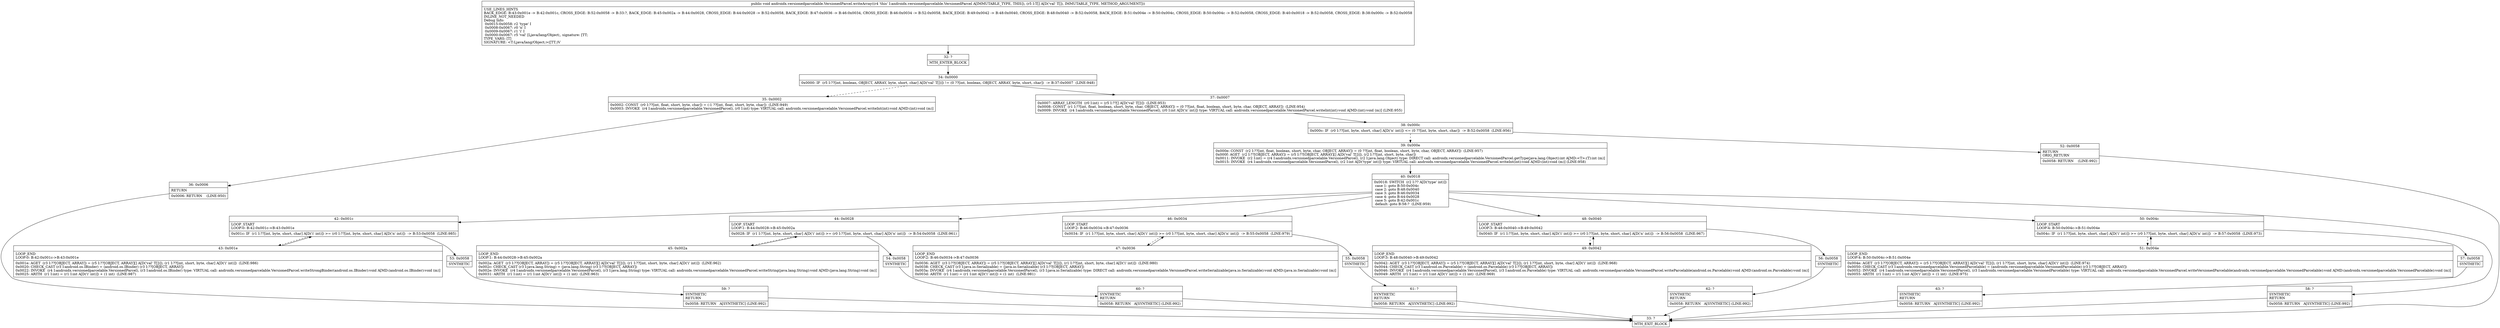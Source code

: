 digraph "CFG forandroidx.versionedparcelable.VersionedParcel.writeArray([Ljava\/lang\/Object;)V" {
Node_32 [shape=record,label="{32\:\ ?|MTH_ENTER_BLOCK\l}"];
Node_34 [shape=record,label="{34\:\ 0x0000|0x0000: IF  (r5 I:??[int, boolean, OBJECT, ARRAY, byte, short, char] A[D('val' T[])]) != (0 ??[int, boolean, OBJECT, ARRAY, byte, short, char])  \-\> B:37:0x0007  (LINE:948)\l}"];
Node_35 [shape=record,label="{35\:\ 0x0002|0x0002: CONST  (r0 I:??[int, float, short, byte, char]) = (\-1 ??[int, float, short, byte, char])  (LINE:949)\l0x0003: INVOKE  (r4 I:androidx.versionedparcelable.VersionedParcel), (r0 I:int) type: VIRTUAL call: androidx.versionedparcelable.VersionedParcel.writeInt(int):void A[MD:(int):void (m)]\l}"];
Node_36 [shape=record,label="{36\:\ 0x0006|RETURN\l|0x0006: RETURN    (LINE:950)\l}"];
Node_33 [shape=record,label="{33\:\ ?|MTH_EXIT_BLOCK\l}"];
Node_37 [shape=record,label="{37\:\ 0x0007|0x0007: ARRAY_LENGTH  (r0 I:int) = (r5 I:??[] A[D('val' T[])])  (LINE:953)\l0x0008: CONST  (r1 I:??[int, float, boolean, short, byte, char, OBJECT, ARRAY]) = (0 ??[int, float, boolean, short, byte, char, OBJECT, ARRAY])  (LINE:954)\l0x0009: INVOKE  (r4 I:androidx.versionedparcelable.VersionedParcel), (r0 I:int A[D('n' int)]) type: VIRTUAL call: androidx.versionedparcelable.VersionedParcel.writeInt(int):void A[MD:(int):void (m)] (LINE:955)\l}"];
Node_38 [shape=record,label="{38\:\ 0x000c|0x000c: IF  (r0 I:??[int, byte, short, char] A[D('n' int)]) \<= (0 ??[int, byte, short, char])  \-\> B:52:0x0058  (LINE:956)\l}"];
Node_39 [shape=record,label="{39\:\ 0x000e|0x000e: CONST  (r2 I:??[int, float, boolean, short, byte, char, OBJECT, ARRAY]) = (0 ??[int, float, boolean, short, byte, char, OBJECT, ARRAY])  (LINE:957)\l0x000f: AGET  (r2 I:??[OBJECT, ARRAY]) = (r5 I:??[OBJECT, ARRAY][] A[D('val' T[])]), (r2 I:??[int, short, byte, char]) \l0x0011: INVOKE  (r2 I:int) = (r4 I:androidx.versionedparcelable.VersionedParcel), (r2 I:java.lang.Object) type: DIRECT call: androidx.versionedparcelable.VersionedParcel.getType(java.lang.Object):int A[MD:\<T\>:(T):int (m)]\l0x0015: INVOKE  (r4 I:androidx.versionedparcelable.VersionedParcel), (r2 I:int A[D('type' int)]) type: VIRTUAL call: androidx.versionedparcelable.VersionedParcel.writeInt(int):void A[MD:(int):void (m)] (LINE:958)\l}"];
Node_40 [shape=record,label="{40\:\ 0x0018|0x0018: SWITCH  (r2 I:?? A[D('type' int)])\l case 1: goto B:50:0x004c\l case 2: goto B:48:0x0040\l case 3: goto B:46:0x0034\l case 4: goto B:44:0x0028\l case 5: goto B:42:0x001c\l default: goto B:58:?  (LINE:959)\l}"];
Node_42 [shape=record,label="{42\:\ 0x001c|LOOP_START\lLOOP:0: B:42:0x001c\-\>B:43:0x001e\l|0x001c: IF  (r1 I:??[int, byte, short, char] A[D('i' int)]) \>= (r0 I:??[int, byte, short, char] A[D('n' int)])  \-\> B:53:0x0058  (LINE:985)\l}"];
Node_43 [shape=record,label="{43\:\ 0x001e|LOOP_END\lLOOP:0: B:42:0x001c\-\>B:43:0x001e\l|0x001e: AGET  (r3 I:??[OBJECT, ARRAY]) = (r5 I:??[OBJECT, ARRAY][] A[D('val' T[])]), (r1 I:??[int, short, byte, char] A[D('i' int)])  (LINE:986)\l0x0020: CHECK_CAST (r3 I:android.os.IBinder) = (android.os.IBinder) (r3 I:??[OBJECT, ARRAY]) \l0x0022: INVOKE  (r4 I:androidx.versionedparcelable.VersionedParcel), (r3 I:android.os.IBinder) type: VIRTUAL call: androidx.versionedparcelable.VersionedParcel.writeStrongBinder(android.os.IBinder):void A[MD:(android.os.IBinder):void (m)]\l0x0025: ARITH  (r1 I:int) = (r1 I:int A[D('i' int)]) + (1 int)  (LINE:987)\l}"];
Node_53 [shape=record,label="{53\:\ 0x0058|SYNTHETIC\l}"];
Node_59 [shape=record,label="{59\:\ ?|SYNTHETIC\lRETURN\l|0x0058: RETURN   A[SYNTHETIC] (LINE:992)\l}"];
Node_44 [shape=record,label="{44\:\ 0x0028|LOOP_START\lLOOP:1: B:44:0x0028\-\>B:45:0x002a\l|0x0028: IF  (r1 I:??[int, byte, short, char] A[D('i' int)]) \>= (r0 I:??[int, byte, short, char] A[D('n' int)])  \-\> B:54:0x0058  (LINE:961)\l}"];
Node_45 [shape=record,label="{45\:\ 0x002a|LOOP_END\lLOOP:1: B:44:0x0028\-\>B:45:0x002a\l|0x002a: AGET  (r3 I:??[OBJECT, ARRAY]) = (r5 I:??[OBJECT, ARRAY][] A[D('val' T[])]), (r1 I:??[int, short, byte, char] A[D('i' int)])  (LINE:962)\l0x002c: CHECK_CAST (r3 I:java.lang.String) = (java.lang.String) (r3 I:??[OBJECT, ARRAY]) \l0x002e: INVOKE  (r4 I:androidx.versionedparcelable.VersionedParcel), (r3 I:java.lang.String) type: VIRTUAL call: androidx.versionedparcelable.VersionedParcel.writeString(java.lang.String):void A[MD:(java.lang.String):void (m)]\l0x0031: ARITH  (r1 I:int) = (r1 I:int A[D('i' int)]) + (1 int)  (LINE:963)\l}"];
Node_54 [shape=record,label="{54\:\ 0x0058|SYNTHETIC\l}"];
Node_60 [shape=record,label="{60\:\ ?|SYNTHETIC\lRETURN\l|0x0058: RETURN   A[SYNTHETIC] (LINE:992)\l}"];
Node_46 [shape=record,label="{46\:\ 0x0034|LOOP_START\lLOOP:2: B:46:0x0034\-\>B:47:0x0036\l|0x0034: IF  (r1 I:??[int, byte, short, char] A[D('i' int)]) \>= (r0 I:??[int, byte, short, char] A[D('n' int)])  \-\> B:55:0x0058  (LINE:979)\l}"];
Node_47 [shape=record,label="{47\:\ 0x0036|LOOP_END\lLOOP:2: B:46:0x0034\-\>B:47:0x0036\l|0x0036: AGET  (r3 I:??[OBJECT, ARRAY]) = (r5 I:??[OBJECT, ARRAY][] A[D('val' T[])]), (r1 I:??[int, short, byte, char] A[D('i' int)])  (LINE:980)\l0x0038: CHECK_CAST (r3 I:java.io.Serializable) = (java.io.Serializable) (r3 I:??[OBJECT, ARRAY]) \l0x003a: INVOKE  (r4 I:androidx.versionedparcelable.VersionedParcel), (r3 I:java.io.Serializable) type: DIRECT call: androidx.versionedparcelable.VersionedParcel.writeSerializable(java.io.Serializable):void A[MD:(java.io.Serializable):void (m)]\l0x003d: ARITH  (r1 I:int) = (r1 I:int A[D('i' int)]) + (1 int)  (LINE:981)\l}"];
Node_55 [shape=record,label="{55\:\ 0x0058|SYNTHETIC\l}"];
Node_61 [shape=record,label="{61\:\ ?|SYNTHETIC\lRETURN\l|0x0058: RETURN   A[SYNTHETIC] (LINE:992)\l}"];
Node_48 [shape=record,label="{48\:\ 0x0040|LOOP_START\lLOOP:3: B:48:0x0040\-\>B:49:0x0042\l|0x0040: IF  (r1 I:??[int, byte, short, char] A[D('i' int)]) \>= (r0 I:??[int, byte, short, char] A[D('n' int)])  \-\> B:56:0x0058  (LINE:967)\l}"];
Node_49 [shape=record,label="{49\:\ 0x0042|LOOP_END\lLOOP:3: B:48:0x0040\-\>B:49:0x0042\l|0x0042: AGET  (r3 I:??[OBJECT, ARRAY]) = (r5 I:??[OBJECT, ARRAY][] A[D('val' T[])]), (r1 I:??[int, short, byte, char] A[D('i' int)])  (LINE:968)\l0x0044: CHECK_CAST (r3 I:android.os.Parcelable) = (android.os.Parcelable) (r3 I:??[OBJECT, ARRAY]) \l0x0046: INVOKE  (r4 I:androidx.versionedparcelable.VersionedParcel), (r3 I:android.os.Parcelable) type: VIRTUAL call: androidx.versionedparcelable.VersionedParcel.writeParcelable(android.os.Parcelable):void A[MD:(android.os.Parcelable):void (m)]\l0x0049: ARITH  (r1 I:int) = (r1 I:int A[D('i' int)]) + (1 int)  (LINE:969)\l}"];
Node_56 [shape=record,label="{56\:\ 0x0058|SYNTHETIC\l}"];
Node_62 [shape=record,label="{62\:\ ?|SYNTHETIC\lRETURN\l|0x0058: RETURN   A[SYNTHETIC] (LINE:992)\l}"];
Node_50 [shape=record,label="{50\:\ 0x004c|LOOP_START\lLOOP:4: B:50:0x004c\-\>B:51:0x004e\l|0x004c: IF  (r1 I:??[int, byte, short, char] A[D('i' int)]) \>= (r0 I:??[int, byte, short, char] A[D('n' int)])  \-\> B:57:0x0058  (LINE:973)\l}"];
Node_51 [shape=record,label="{51\:\ 0x004e|LOOP_END\lLOOP:4: B:50:0x004c\-\>B:51:0x004e\l|0x004e: AGET  (r3 I:??[OBJECT, ARRAY]) = (r5 I:??[OBJECT, ARRAY][] A[D('val' T[])]), (r1 I:??[int, short, byte, char] A[D('i' int)])  (LINE:974)\l0x0050: CHECK_CAST (r3 I:androidx.versionedparcelable.VersionedParcelable) = (androidx.versionedparcelable.VersionedParcelable) (r3 I:??[OBJECT, ARRAY]) \l0x0052: INVOKE  (r4 I:androidx.versionedparcelable.VersionedParcel), (r3 I:androidx.versionedparcelable.VersionedParcelable) type: VIRTUAL call: androidx.versionedparcelable.VersionedParcel.writeVersionedParcelable(androidx.versionedparcelable.VersionedParcelable):void A[MD:(androidx.versionedparcelable.VersionedParcelable):void (m)]\l0x0055: ARITH  (r1 I:int) = (r1 I:int A[D('i' int)]) + (1 int)  (LINE:975)\l}"];
Node_57 [shape=record,label="{57\:\ 0x0058|SYNTHETIC\l}"];
Node_63 [shape=record,label="{63\:\ ?|SYNTHETIC\lRETURN\l|0x0058: RETURN   A[SYNTHETIC] (LINE:992)\l}"];
Node_58 [shape=record,label="{58\:\ ?|SYNTHETIC\lRETURN\l|0x0058: RETURN   A[SYNTHETIC] (LINE:992)\l}"];
Node_52 [shape=record,label="{52\:\ 0x0058|RETURN\lORIG_RETURN\l|0x0058: RETURN    (LINE:992)\l}"];
MethodNode[shape=record,label="{public void androidx.versionedparcelable.VersionedParcel.writeArray((r4 'this' I:androidx.versionedparcelable.VersionedParcel A[IMMUTABLE_TYPE, THIS]), (r5 I:T[] A[D('val' T[]), IMMUTABLE_TYPE, METHOD_ARGUMENT]))  | USE_LINES_HINTS\lBACK_EDGE: B:43:0x001e \-\> B:42:0x001c, CROSS_EDGE: B:52:0x0058 \-\> B:33:?, BACK_EDGE: B:45:0x002a \-\> B:44:0x0028, CROSS_EDGE: B:44:0x0028 \-\> B:52:0x0058, BACK_EDGE: B:47:0x0036 \-\> B:46:0x0034, CROSS_EDGE: B:46:0x0034 \-\> B:52:0x0058, BACK_EDGE: B:49:0x0042 \-\> B:48:0x0040, CROSS_EDGE: B:48:0x0040 \-\> B:52:0x0058, BACK_EDGE: B:51:0x004e \-\> B:50:0x004c, CROSS_EDGE: B:50:0x004c \-\> B:52:0x0058, CROSS_EDGE: B:40:0x0018 \-\> B:52:0x0058, CROSS_EDGE: B:38:0x000c \-\> B:52:0x0058\lINLINE_NOT_NEEDED\lDebug Info:\l  0x0015\-0x0058: r2 'type' I\l  0x0008\-0x0067: r0 'n' I\l  0x0009\-0x0067: r1 'i' I\l  0x0000\-0x0067: r5 'val' [Ljava\/lang\/Object;, signature: [TT;\lTYPE_VARS: [T]\lSIGNATURE: \<T:Ljava\/lang\/Object;\>([TT;)V\l}"];
MethodNode -> Node_32;Node_32 -> Node_34;
Node_34 -> Node_35[style=dashed];
Node_34 -> Node_37;
Node_35 -> Node_36;
Node_36 -> Node_33;
Node_37 -> Node_38;
Node_38 -> Node_39[style=dashed];
Node_38 -> Node_52;
Node_39 -> Node_40;
Node_40 -> Node_42;
Node_40 -> Node_44;
Node_40 -> Node_46;
Node_40 -> Node_48;
Node_40 -> Node_50;
Node_40 -> Node_58;
Node_42 -> Node_43[style=dashed];
Node_42 -> Node_53;
Node_43 -> Node_42;
Node_53 -> Node_59;
Node_59 -> Node_33;
Node_44 -> Node_45[style=dashed];
Node_44 -> Node_54;
Node_45 -> Node_44;
Node_54 -> Node_60;
Node_60 -> Node_33;
Node_46 -> Node_47[style=dashed];
Node_46 -> Node_55;
Node_47 -> Node_46;
Node_55 -> Node_61;
Node_61 -> Node_33;
Node_48 -> Node_49[style=dashed];
Node_48 -> Node_56;
Node_49 -> Node_48;
Node_56 -> Node_62;
Node_62 -> Node_33;
Node_50 -> Node_51[style=dashed];
Node_50 -> Node_57;
Node_51 -> Node_50;
Node_57 -> Node_63;
Node_63 -> Node_33;
Node_58 -> Node_33;
Node_52 -> Node_33;
}

